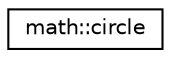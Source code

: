 digraph "Graphical Class Hierarchy"
{
  edge [fontname="Helvetica",fontsize="10",labelfontname="Helvetica",labelfontsize="10"];
  node [fontname="Helvetica",fontsize="10",shape=record];
  rankdir="LR";
  Node0 [label="math::circle",height=0.2,width=0.4,color="black", fillcolor="white", style="filled",URL="$structmath_1_1circle.html"];
}
